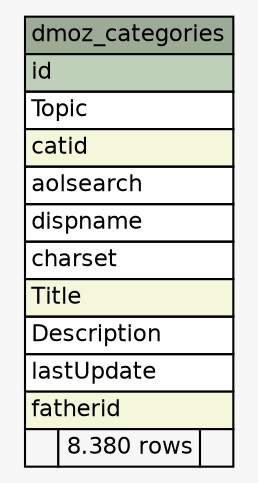 // dot 2.17.20080109.0540 on Windows Vista 6.0
digraph "dmoz_categories" {
  graph [
    rankdir="RL"
    bgcolor="#f7f7f7"
  ];
  node [
    fontname="Helvetica"
    fontsize="11"
    shape="plaintext"
  ];
  edge [
    arrowsize="0.8"
  ];
  "dmoz_categories" [
    label=<
    <TABLE BORDER="0" CELLBORDER="1" CELLSPACING="0" BGCOLOR="#ffffff">
      <TR><TD PORT="dmoz_categories.heading" COLSPAN="3" BGCOLOR="#9bab96" ALIGN="CENTER">dmoz_categories</TD></TR>
      <TR><TD PORT="id" COLSPAN="3" BGCOLOR="#bed1b8" ALIGN="LEFT">id</TD></TR>
      <TR><TD PORT="Topic" COLSPAN="3" ALIGN="LEFT">Topic</TD></TR>
      <TR><TD PORT="catid" COLSPAN="3" BGCOLOR="#f4f7da" ALIGN="LEFT">catid</TD></TR>
      <TR><TD PORT="aolsearch" COLSPAN="3" ALIGN="LEFT">aolsearch</TD></TR>
      <TR><TD PORT="dispname" COLSPAN="3" ALIGN="LEFT">dispname</TD></TR>
      <TR><TD PORT="charset" COLSPAN="3" ALIGN="LEFT">charset</TD></TR>
      <TR><TD PORT="Title" COLSPAN="3" BGCOLOR="#f4f7da" ALIGN="LEFT">Title</TD></TR>
      <TR><TD PORT="Description" COLSPAN="3" ALIGN="LEFT">Description</TD></TR>
      <TR><TD PORT="lastUpdate" COLSPAN="3" ALIGN="LEFT">lastUpdate</TD></TR>
      <TR><TD PORT="fatherid" COLSPAN="3" BGCOLOR="#f4f7da" ALIGN="LEFT">fatherid</TD></TR>
      <TR><TD ALIGN="LEFT" BGCOLOR="#f7f7f7">  </TD><TD ALIGN="RIGHT" BGCOLOR="#f7f7f7">8.380 rows</TD><TD ALIGN="RIGHT" BGCOLOR="#f7f7f7">  </TD></TR>
    </TABLE>>
    URL="tables/dmoz_categories.html#"
    tooltip="dmoz_categories"
  ];
}
